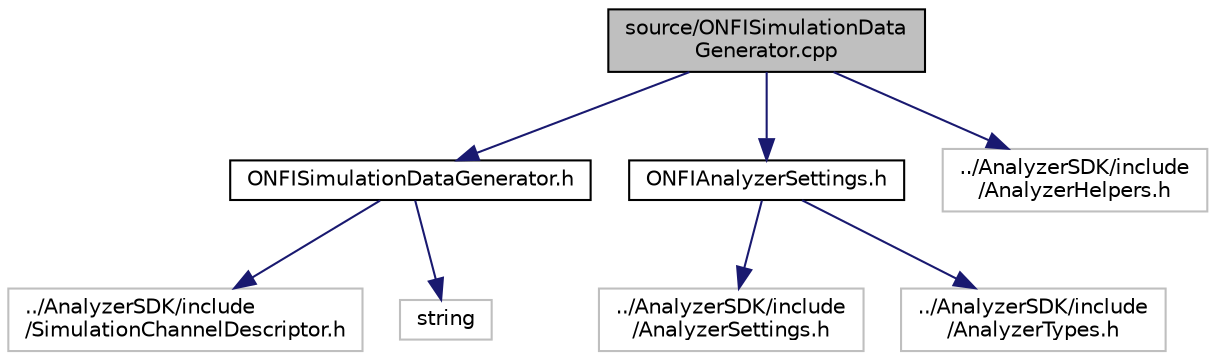 digraph "source/ONFISimulationDataGenerator.cpp"
{
  edge [fontname="Helvetica",fontsize="10",labelfontname="Helvetica",labelfontsize="10"];
  node [fontname="Helvetica",fontsize="10",shape=record];
  Node0 [label="source/ONFISimulationData\lGenerator.cpp",height=0.2,width=0.4,color="black", fillcolor="grey75", style="filled", fontcolor="black"];
  Node0 -> Node1 [color="midnightblue",fontsize="10",style="solid",fontname="Helvetica"];
  Node1 [label="ONFISimulationDataGenerator.h",height=0.2,width=0.4,color="black", fillcolor="white", style="filled",URL="$ONFISimulationDataGenerator_8h.html",tooltip="this class will generate simulated data that can be later to test the analyzer, or provide an example..."];
  Node1 -> Node2 [color="midnightblue",fontsize="10",style="solid",fontname="Helvetica"];
  Node2 [label="../AnalyzerSDK/include\l/SimulationChannelDescriptor.h",height=0.2,width=0.4,color="grey75", fillcolor="white", style="filled"];
  Node1 -> Node3 [color="midnightblue",fontsize="10",style="solid",fontname="Helvetica"];
  Node3 [label="string",height=0.2,width=0.4,color="grey75", fillcolor="white", style="filled"];
  Node0 -> Node4 [color="midnightblue",fontsize="10",style="solid",fontname="Helvetica"];
  Node4 [label="ONFIAnalyzerSettings.h",height=0.2,width=0.4,color="black", fillcolor="white", style="filled",URL="$ONFIAnalyzerSettings_8h.html",tooltip="this fucntion will define the settings our analyzer needs, and create interfaces that’ll allow the L..."];
  Node4 -> Node5 [color="midnightblue",fontsize="10",style="solid",fontname="Helvetica"];
  Node5 [label="../AnalyzerSDK/include\l/AnalyzerSettings.h",height=0.2,width=0.4,color="grey75", fillcolor="white", style="filled"];
  Node4 -> Node6 [color="midnightblue",fontsize="10",style="solid",fontname="Helvetica"];
  Node6 [label="../AnalyzerSDK/include\l/AnalyzerTypes.h",height=0.2,width=0.4,color="grey75", fillcolor="white", style="filled"];
  Node0 -> Node7 [color="midnightblue",fontsize="10",style="solid",fontname="Helvetica"];
  Node7 [label="../AnalyzerSDK/include\l/AnalyzerHelpers.h",height=0.2,width=0.4,color="grey75", fillcolor="white", style="filled"];
}
